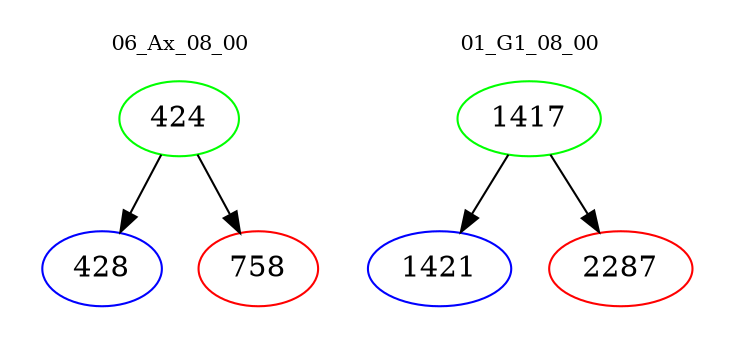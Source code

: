 digraph{
subgraph cluster_0 {
color = white
label = "06_Ax_08_00";
fontsize=10;
T0_424 [label="424", color="green"]
T0_424 -> T0_428 [color="black"]
T0_428 [label="428", color="blue"]
T0_424 -> T0_758 [color="black"]
T0_758 [label="758", color="red"]
}
subgraph cluster_1 {
color = white
label = "01_G1_08_00";
fontsize=10;
T1_1417 [label="1417", color="green"]
T1_1417 -> T1_1421 [color="black"]
T1_1421 [label="1421", color="blue"]
T1_1417 -> T1_2287 [color="black"]
T1_2287 [label="2287", color="red"]
}
}
